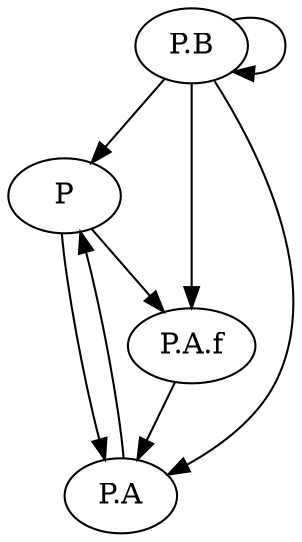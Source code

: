digraph DependencyGraph {
	"P" ->"P.A"
	"P" ->"P.A.f"
	"P.A" -> "P"
	"P.A.f" -> "P.A"
	"P.B" -> "P"
	"P.B" -> "P.A"
	"P.B" -> "P.A.f"
	"P.B" -> "P.B"
}